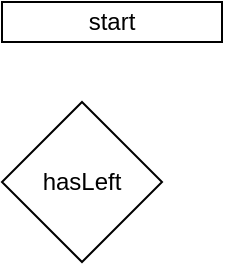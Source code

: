 <mxfile>
    <diagram id="zxWWrk485D_q4ULn6w_C" name="第 1 页">
        <mxGraphModel dx="634" dy="1175" grid="1" gridSize="10" guides="1" tooltips="1" connect="1" arrows="1" fold="1" page="1" pageScale="1" pageWidth="827" pageHeight="1169" math="0" shadow="0">
            <root>
                <mxCell id="0"/>
                <mxCell id="1" parent="0"/>
                <mxCell id="2" value="start&lt;br&gt;" style="rounded=0;whiteSpace=wrap;html=1;" vertex="1" parent="1">
                    <mxGeometry x="240" y="90" width="110" height="20" as="geometry"/>
                </mxCell>
                <mxCell id="3" value="hasLeft" style="rhombus;whiteSpace=wrap;html=1;" vertex="1" parent="1">
                    <mxGeometry x="240" y="140" width="80" height="80" as="geometry"/>
                </mxCell>
            </root>
        </mxGraphModel>
    </diagram>
</mxfile>